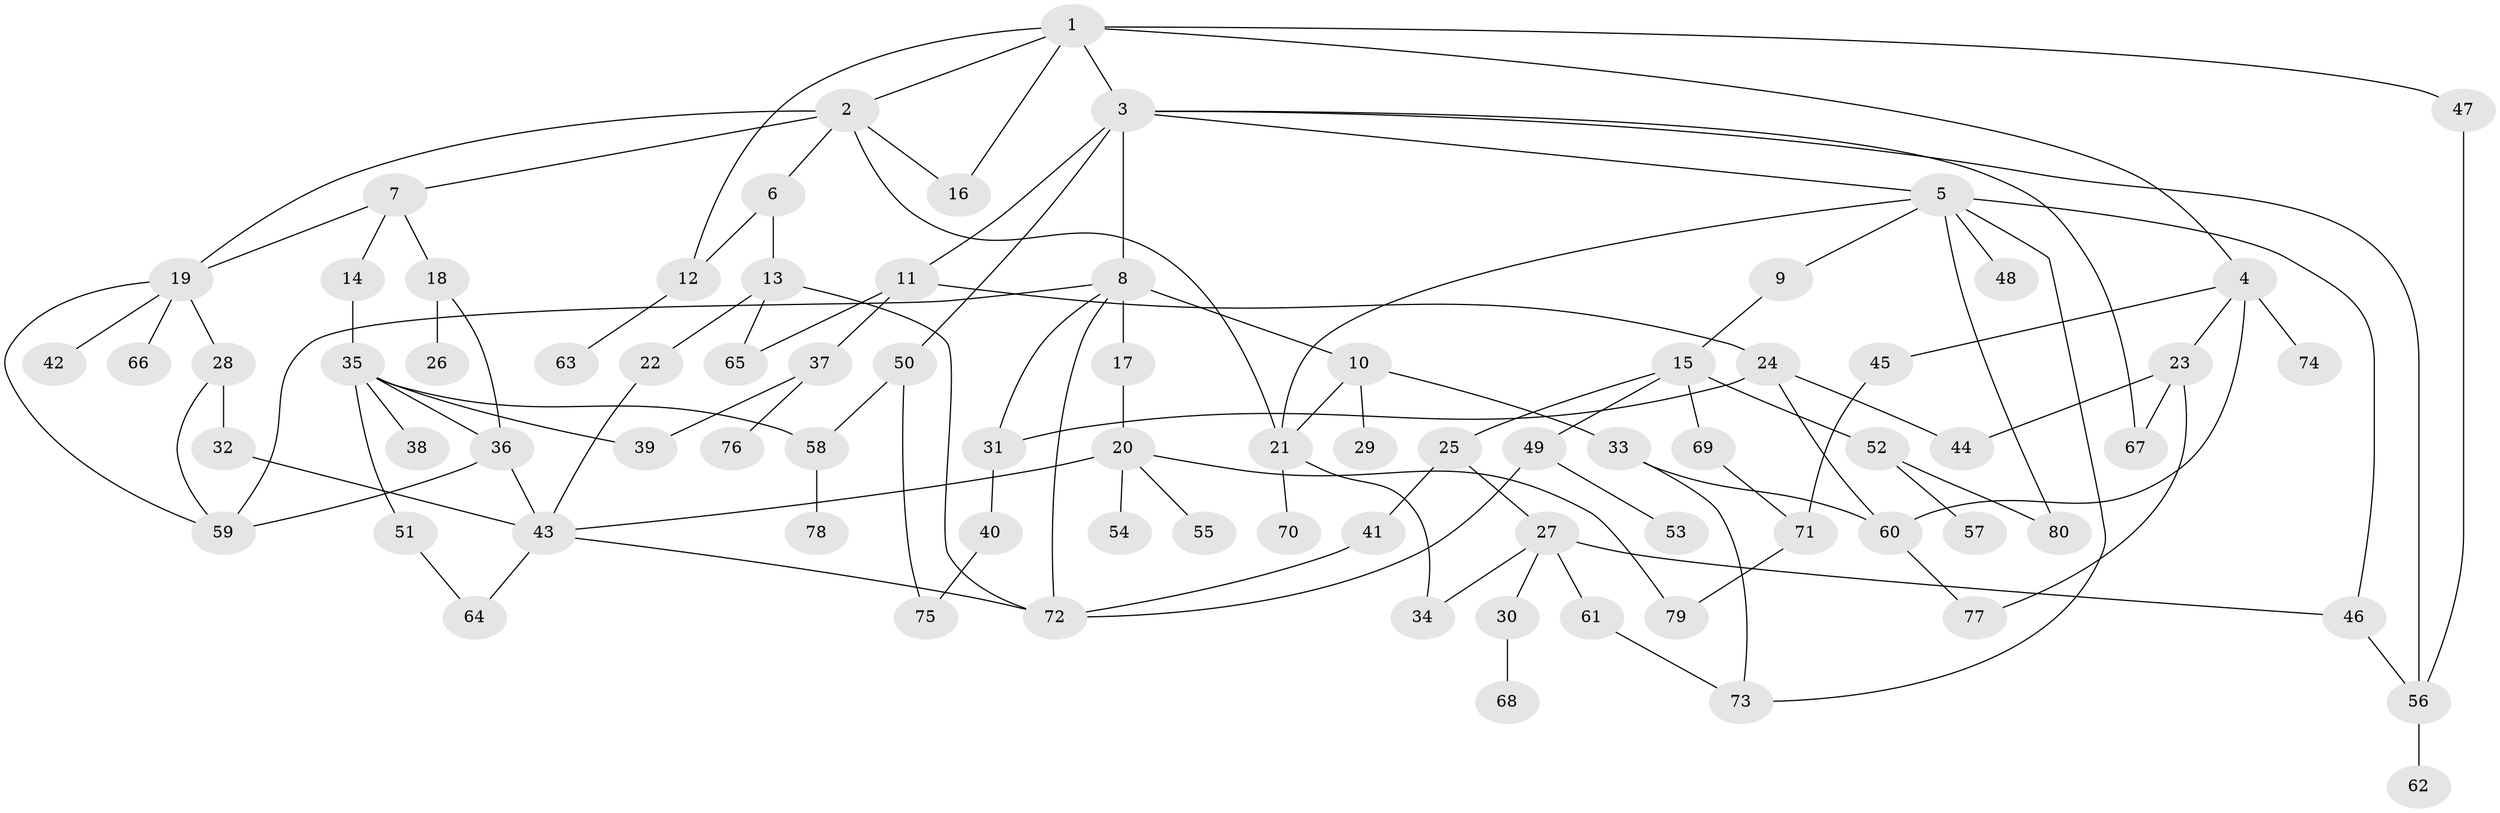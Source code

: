 // coarse degree distribution, {4: 0.18, 5: 0.14, 11: 0.02, 6: 0.08, 2: 0.18, 3: 0.18, 1: 0.22}
// Generated by graph-tools (version 1.1) at 2025/36/03/04/25 23:36:06]
// undirected, 80 vertices, 115 edges
graph export_dot {
  node [color=gray90,style=filled];
  1;
  2;
  3;
  4;
  5;
  6;
  7;
  8;
  9;
  10;
  11;
  12;
  13;
  14;
  15;
  16;
  17;
  18;
  19;
  20;
  21;
  22;
  23;
  24;
  25;
  26;
  27;
  28;
  29;
  30;
  31;
  32;
  33;
  34;
  35;
  36;
  37;
  38;
  39;
  40;
  41;
  42;
  43;
  44;
  45;
  46;
  47;
  48;
  49;
  50;
  51;
  52;
  53;
  54;
  55;
  56;
  57;
  58;
  59;
  60;
  61;
  62;
  63;
  64;
  65;
  66;
  67;
  68;
  69;
  70;
  71;
  72;
  73;
  74;
  75;
  76;
  77;
  78;
  79;
  80;
  1 -- 2;
  1 -- 3;
  1 -- 4;
  1 -- 47;
  1 -- 12;
  1 -- 16;
  2 -- 6;
  2 -- 7;
  2 -- 16;
  2 -- 19;
  2 -- 21;
  3 -- 5;
  3 -- 8;
  3 -- 11;
  3 -- 50;
  3 -- 56;
  3 -- 67;
  4 -- 23;
  4 -- 45;
  4 -- 74;
  4 -- 60;
  5 -- 9;
  5 -- 46;
  5 -- 48;
  5 -- 73;
  5 -- 80;
  5 -- 21;
  6 -- 12;
  6 -- 13;
  7 -- 14;
  7 -- 18;
  7 -- 19;
  8 -- 10;
  8 -- 17;
  8 -- 59;
  8 -- 31;
  8 -- 72;
  9 -- 15;
  10 -- 21;
  10 -- 29;
  10 -- 33;
  11 -- 24;
  11 -- 37;
  11 -- 65;
  12 -- 63;
  13 -- 22;
  13 -- 72;
  13 -- 65;
  14 -- 35;
  15 -- 25;
  15 -- 49;
  15 -- 52;
  15 -- 69;
  17 -- 20;
  18 -- 26;
  18 -- 36;
  19 -- 28;
  19 -- 42;
  19 -- 66;
  19 -- 59;
  20 -- 54;
  20 -- 55;
  20 -- 79;
  20 -- 43;
  21 -- 34;
  21 -- 70;
  22 -- 43;
  23 -- 44;
  23 -- 77;
  23 -- 67;
  24 -- 31;
  24 -- 60;
  24 -- 44;
  25 -- 27;
  25 -- 41;
  27 -- 30;
  27 -- 61;
  27 -- 34;
  27 -- 46;
  28 -- 32;
  28 -- 59;
  30 -- 68;
  31 -- 40;
  32 -- 43;
  33 -- 60;
  33 -- 73;
  35 -- 38;
  35 -- 51;
  35 -- 58;
  35 -- 39;
  35 -- 36;
  36 -- 43;
  36 -- 59;
  37 -- 39;
  37 -- 76;
  40 -- 75;
  41 -- 72;
  43 -- 72;
  43 -- 64;
  45 -- 71;
  46 -- 56;
  47 -- 56;
  49 -- 53;
  49 -- 72;
  50 -- 75;
  50 -- 58;
  51 -- 64;
  52 -- 57;
  52 -- 80;
  56 -- 62;
  58 -- 78;
  60 -- 77;
  61 -- 73;
  69 -- 71;
  71 -- 79;
}
